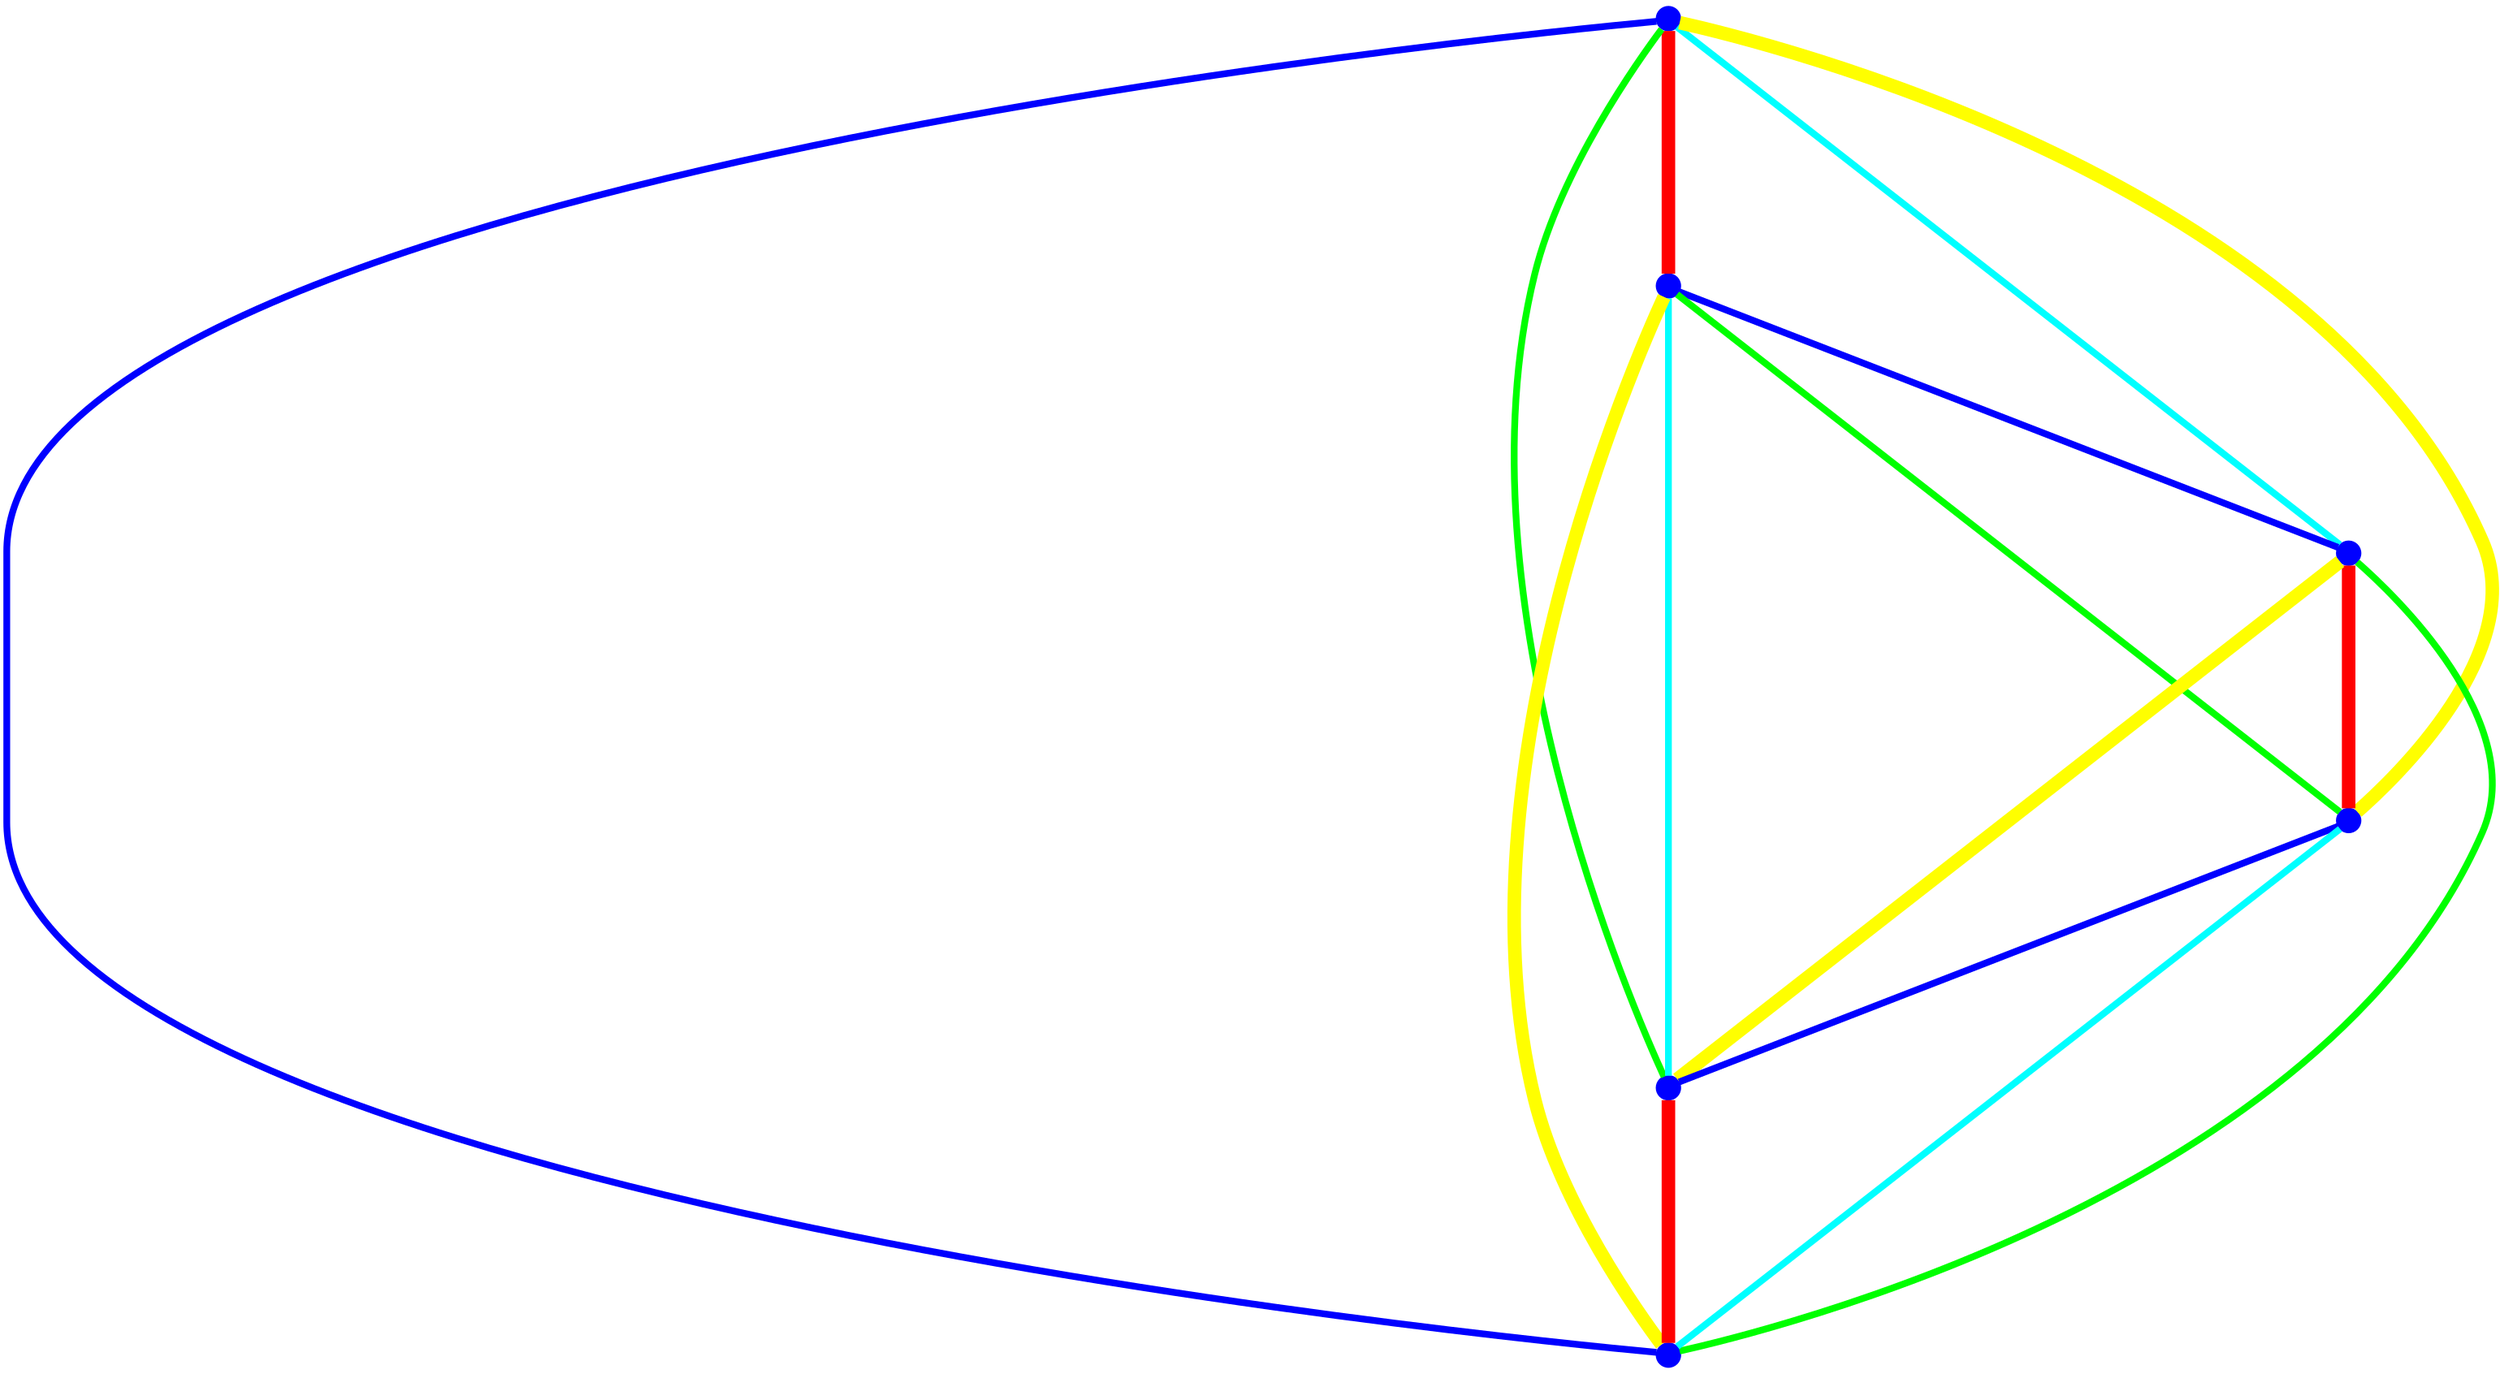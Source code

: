 graph {
ranksep=2
nodesep=2
node [label="" shape=circle style=filled fixedsize=true color=blue fillcolor=blue width=0.2];
"1" -- "2" [style="solid",penwidth="8",color="red"];
"1" -- "3" [style="solid",penwidth="4",color="cyan"];
"1" -- "4" [style="solid",penwidth="8",color="yellow"];
"1" -- "5" [style="solid",penwidth="4",color="green"];
"1" -- "6" [style="solid",penwidth="4",color="blue"];
"2" -- "3" [style="solid",penwidth="4",color="blue"];
"2" -- "4" [style="solid",penwidth="4",color="green"];
"2" -- "5" [style="solid",penwidth="4",color="cyan"];
"2" -- "6" [style="solid",penwidth="8",color="yellow"];
"3" -- "4" [style="solid",penwidth="8",color="red"];
"3" -- "5" [style="solid",penwidth="8",color="yellow"];
"3" -- "6" [style="solid",penwidth="4",color="green"];
"4" -- "5" [style="solid",penwidth="4",color="blue"];
"4" -- "6" [style="solid",penwidth="4",color="cyan"];
"5" -- "6" [style="solid",penwidth="8",color="red"];
}

